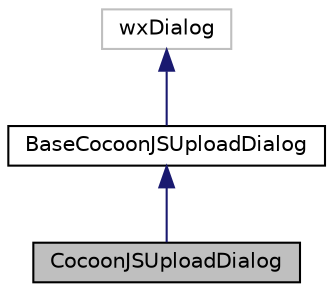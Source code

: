 digraph "CocoonJSUploadDialog"
{
  edge [fontname="Helvetica",fontsize="10",labelfontname="Helvetica",labelfontsize="10"];
  node [fontname="Helvetica",fontsize="10",shape=record];
  Node1 [label="CocoonJSUploadDialog",height=0.2,width=0.4,color="black", fillcolor="grey75", style="filled" fontcolor="black"];
  Node2 -> Node1 [dir="back",color="midnightblue",fontsize="10",style="solid",fontname="Helvetica"];
  Node2 [label="BaseCocoonJSUploadDialog",height=0.2,width=0.4,color="black", fillcolor="white", style="filled",URL="$d2/d0d/class_base_cocoon_j_s_upload_dialog.html"];
  Node3 -> Node2 [dir="back",color="midnightblue",fontsize="10",style="solid",fontname="Helvetica"];
  Node3 [label="wxDialog",height=0.2,width=0.4,color="grey75", fillcolor="white", style="filled"];
}

